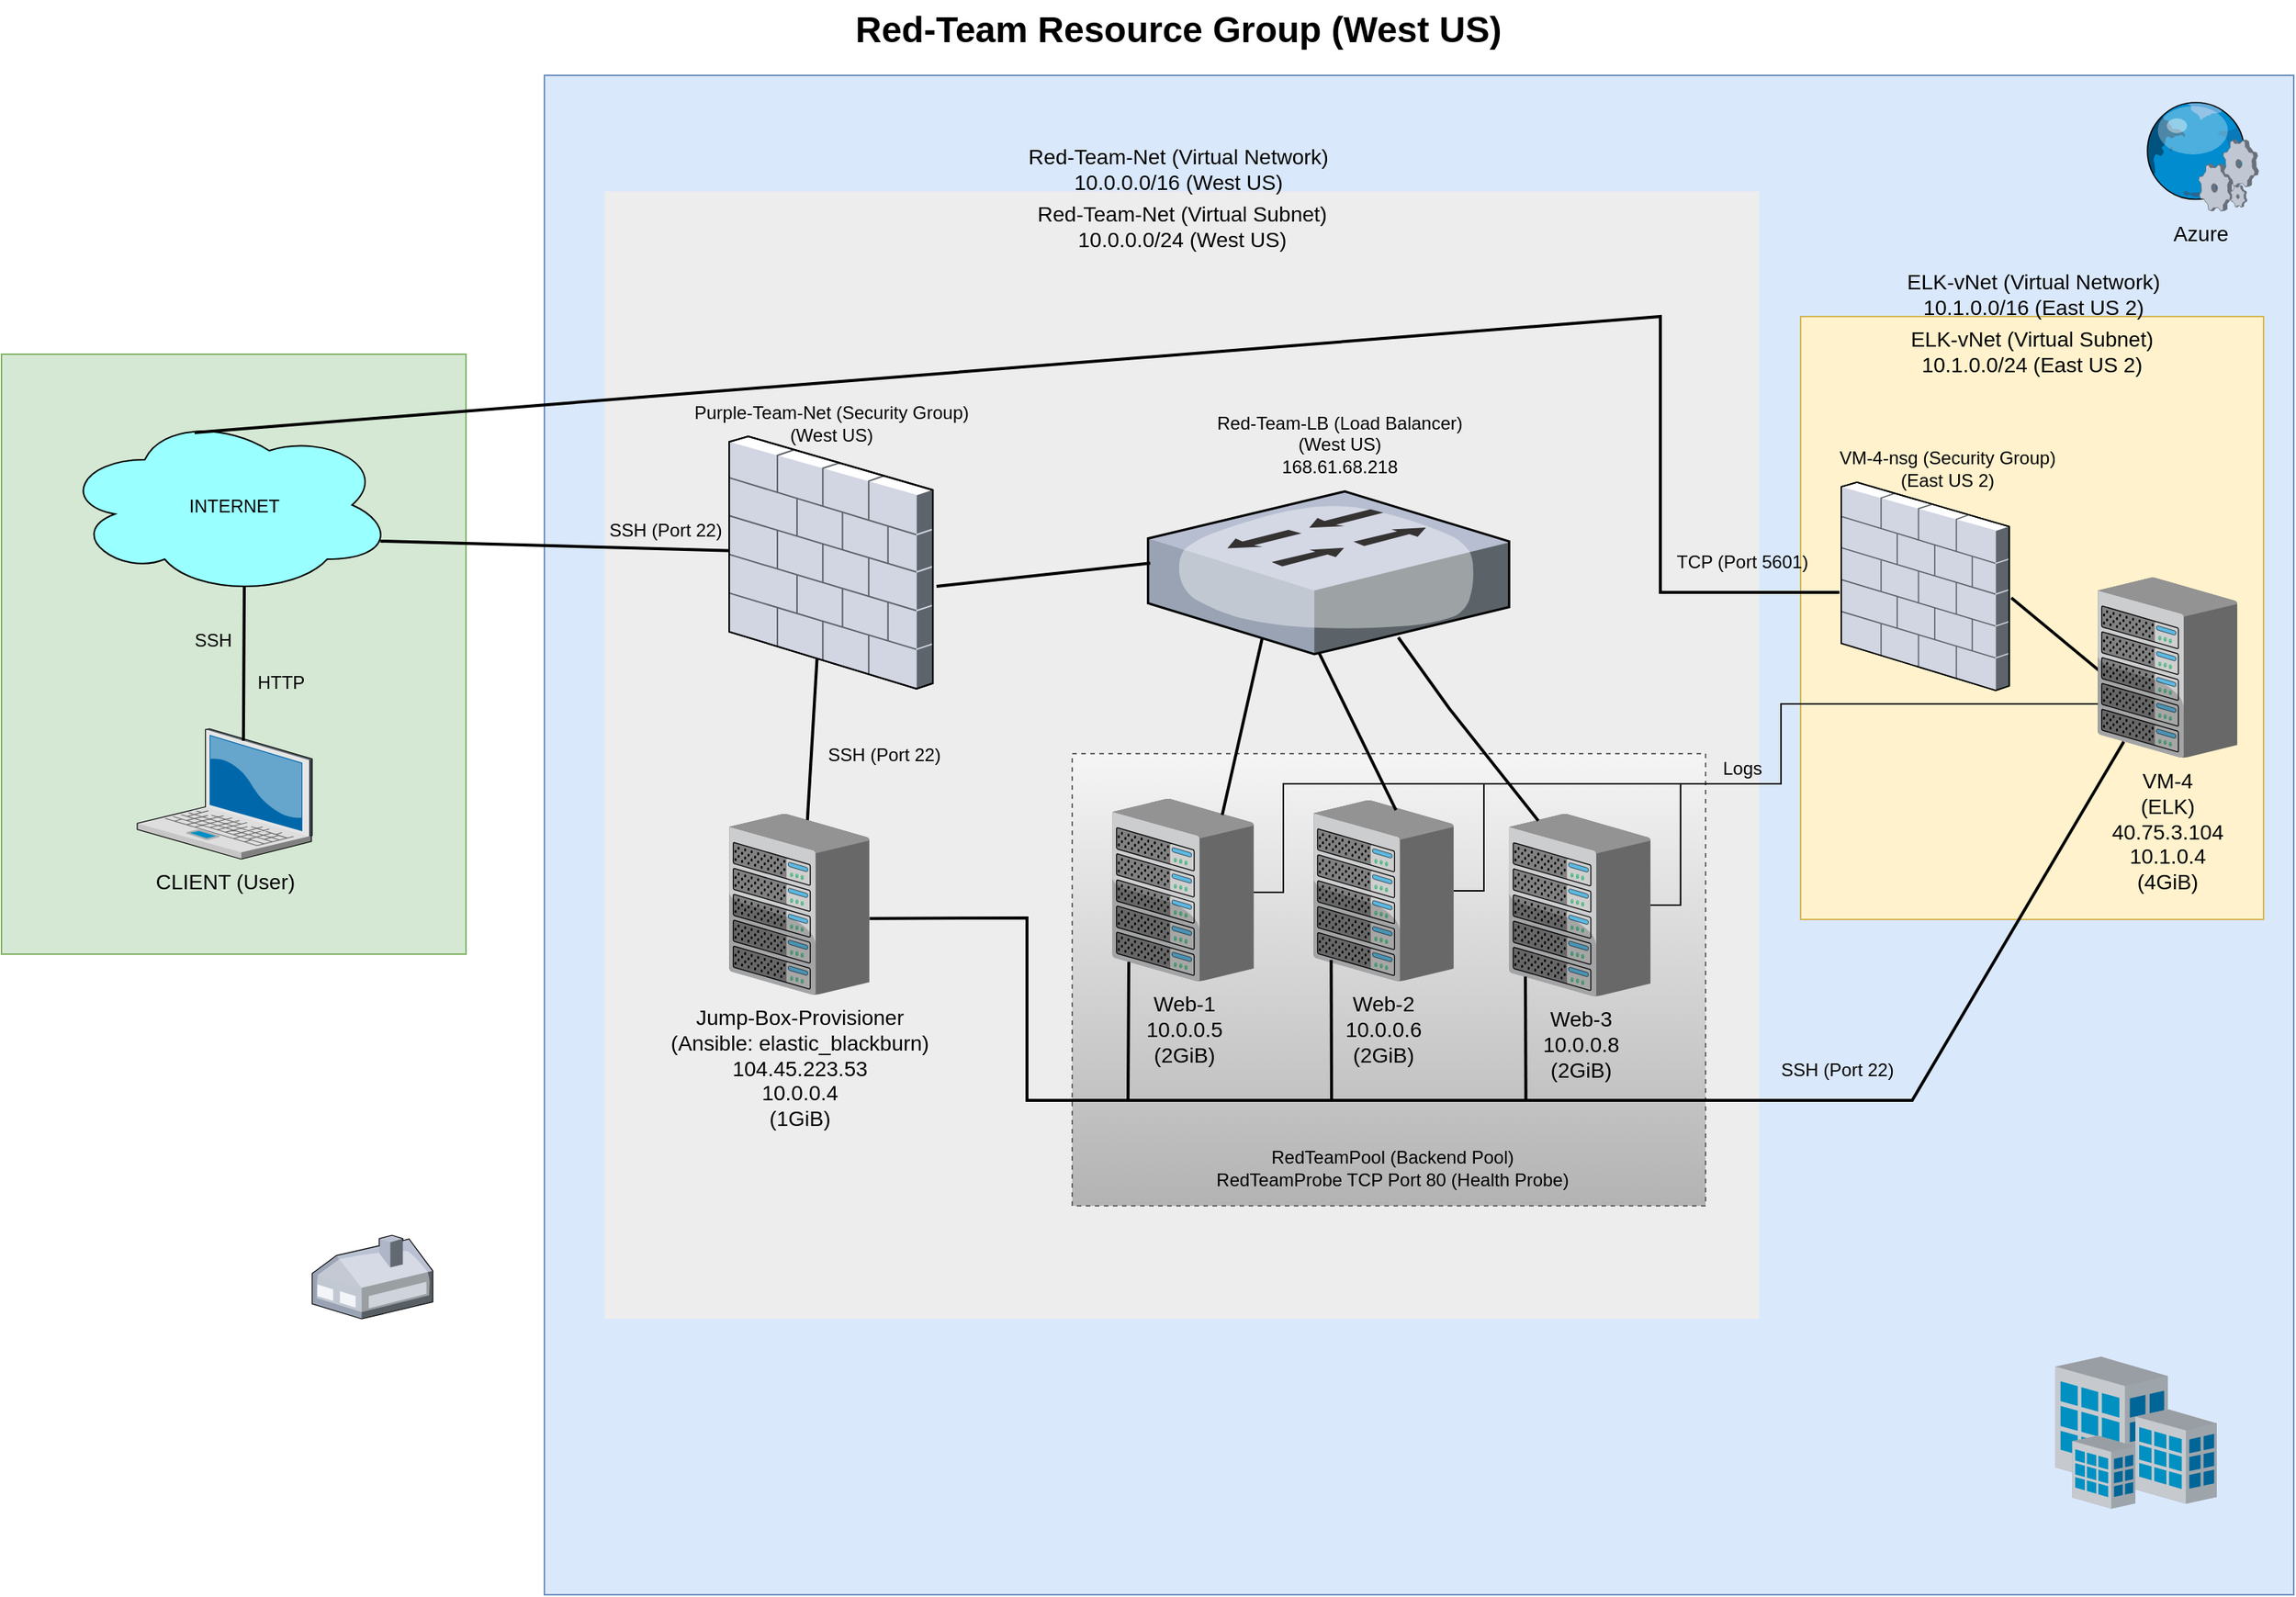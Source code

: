 <mxfile version="14.3.1" type="github">
  <diagram name="Page-1" id="e3a06f82-3646-2815-327d-82caf3d4e204">
    <mxGraphModel dx="1461" dy="819" grid="1" gridSize="10" guides="1" tooltips="1" connect="1" arrows="1" fold="1" page="1" pageScale="1.5" pageWidth="1100" pageHeight="850" background="none" math="0" shadow="0">
      <root>
        <mxCell id="0" style=";html=1;" />
        <mxCell id="1" style=";html=1;" parent="0" />
        <mxCell id="6a7d8f32e03d9370-60" value="&amp;nbsp;" style="whiteSpace=wrap;html=1;fillColor=#dae8fc;fontSize=14;strokeColor=#6c8ebf;verticalAlign=top;" parent="1" vertex="1">
          <mxGeometry x="440" y="130" width="1160" height="1008" as="geometry" />
        </mxCell>
        <mxCell id="6a7d8f32e03d9370-59" value="&lt;span&gt;&lt;font style=&quot;font-size: 14px&quot;&gt;Red-Team-Net (Virtual Subnet)&lt;br&gt;10.0.0.0/24 (West US)&lt;/font&gt;&lt;br&gt;&lt;/span&gt;" style="whiteSpace=wrap;html=1;fillColor=#EDEDED;fontSize=14;strokeColor=none;verticalAlign=top;" parent="1" vertex="1">
          <mxGeometry x="480" y="207" width="765.5" height="748" as="geometry" />
        </mxCell>
        <mxCell id="6a7d8f32e03d9370-57" value="&lt;br&gt;" style="whiteSpace=wrap;html=1;fillColor=#d5e8d4;fontSize=14;strokeColor=#82b366;verticalAlign=top;" parent="1" vertex="1">
          <mxGeometry x="80" y="315" width="308" height="398" as="geometry" />
        </mxCell>
        <mxCell id="6a7d8f32e03d9370-2" value="CLIENT (User)" style="verticalLabelPosition=bottom;aspect=fixed;html=1;verticalAlign=top;strokeColor=none;shape=mxgraph.citrix.laptop_2;fillColor=#66B2FF;gradientColor=#0066CC;fontSize=14;" parent="1" vertex="1">
          <mxGeometry x="170.0" y="563.5" width="116" height="86.5" as="geometry" />
        </mxCell>
        <mxCell id="6a7d8f32e03d9370-34" style="edgeStyle=none;rounded=0;html=1;startSize=10;endSize=10;jettySize=auto;orthogonalLoop=1;fontSize=14;endArrow=none;endFill=0;strokeWidth=2;entryX=0.015;entryY=0.453;entryDx=0;entryDy=0;entryPerimeter=0;exitX=0.96;exitY=0.7;exitDx=0;exitDy=0;exitPerimeter=0;" parent="1" source="3YF9bxovwuP6nqpEpqcG-1" target="6a7d8f32e03d9370-19" edge="1">
          <mxGeometry relative="1" as="geometry">
            <mxPoint x="417" y="441.553" as="sourcePoint" />
            <mxPoint x="600" y="438" as="targetPoint" />
          </mxGeometry>
        </mxCell>
        <mxCell id="6a7d8f32e03d9370-52" style="edgeStyle=none;rounded=0;html=1;startSize=10;endSize=10;jettySize=auto;orthogonalLoop=1;fontSize=14;endArrow=none;endFill=0;strokeWidth=2;entryX=0.432;entryY=0.873;entryDx=0;entryDy=0;entryPerimeter=0;exitX=0.548;exitY=0.164;exitDx=0;exitDy=0;exitPerimeter=0;" parent="1" source="3YF9bxovwuP6nqpEpqcG-20" target="6a7d8f32e03d9370-19" edge="1">
          <mxGeometry relative="1" as="geometry">
            <mxPoint x="973" y="599.545" as="sourcePoint" />
          </mxGeometry>
        </mxCell>
        <mxCell id="6a7d8f32e03d9370-46" style="edgeStyle=none;rounded=0;html=1;startSize=10;endSize=10;jettySize=auto;orthogonalLoop=1;fontSize=14;endArrow=none;endFill=0;strokeWidth=2;exitX=0.55;exitY=0.95;exitDx=0;exitDy=0;exitPerimeter=0;entryX=0.607;entryY=0.092;entryDx=0;entryDy=0;entryPerimeter=0;" parent="1" source="3YF9bxovwuP6nqpEpqcG-1" target="6a7d8f32e03d9370-2" edge="1">
          <mxGeometry relative="1" as="geometry">
            <Array as="points" />
          </mxGeometry>
        </mxCell>
        <mxCell id="6a7d8f32e03d9370-19" value="" style="verticalLabelPosition=bottom;aspect=fixed;html=1;verticalAlign=top;strokeColor=none;shape=mxgraph.citrix.firewall;fillColor=#66B2FF;gradientColor=#0066CC;fontSize=14;" parent="1" vertex="1">
          <mxGeometry x="562.54" y="369.5" width="135" height="167.4" as="geometry" />
        </mxCell>
        <mxCell id="6a7d8f32e03d9370-23" value="" style="verticalLabelPosition=bottom;aspect=fixed;html=1;verticalAlign=top;strokeColor=none;shape=mxgraph.citrix.home_office;fillColor=#66B2FF;gradientColor=#0066CC;fontSize=14;" parent="1" vertex="1">
          <mxGeometry x="286" y="899.5" width="80" height="55.5" as="geometry" />
        </mxCell>
        <mxCell id="6a7d8f32e03d9370-27" value="Client" style="verticalLabelPosition=top;aspect=fixed;html=1;verticalAlign=bottom;strokeColor=none;shape=mxgraph.citrix.thin_client;fillColor=#66B2FF;gradientColor=#0066CC;fontSize=14;labelPosition=center;align=center;" parent="1" vertex="1">
          <mxGeometry x="1437" y="498" width="71" height="71" as="geometry" />
        </mxCell>
        <mxCell id="6a7d8f32e03d9370-30" value="Azure&lt;br&gt;" style="verticalLabelPosition=bottom;aspect=fixed;html=1;verticalAlign=top;strokeColor=none;shape=mxgraph.citrix.web_service;fillColor=#66B2FF;gradientColor=#0066CC;fontSize=14;" parent="1" vertex="1">
          <mxGeometry x="1500" y="147" width="76.65" height="73" as="geometry" />
        </mxCell>
        <mxCell id="6a7d8f32e03d9370-31" value="" style="verticalLabelPosition=bottom;aspect=fixed;html=1;verticalAlign=top;strokeColor=none;shape=mxgraph.citrix.site;fillColor=#66B2FF;gradientColor=#0066CC;fontSize=14;" parent="1" vertex="1">
          <mxGeometry x="1442.01" y="980" width="107" height="101" as="geometry" />
        </mxCell>
        <mxCell id="6a7d8f32e03d9370-62" value="Red-Team Resource Group (West US)" style="text;strokeColor=none;fillColor=none;html=1;fontSize=24;fontStyle=1;verticalAlign=middle;align=center;" parent="1" vertex="1">
          <mxGeometry x="610" y="80" width="500" height="40" as="geometry" />
        </mxCell>
        <mxCell id="3YF9bxovwuP6nqpEpqcG-1" value="" style="ellipse;shape=cloud;whiteSpace=wrap;html=1;fillColor=#99FFFF;" vertex="1" parent="1">
          <mxGeometry x="120" y="355" width="220" height="120" as="geometry" />
        </mxCell>
        <mxCell id="3YF9bxovwuP6nqpEpqcG-8" value="SSH (Port 22)" style="text;html=1;resizable=0;autosize=1;align=center;verticalAlign=middle;points=[];fillColor=none;strokeColor=none;rounded=0;" vertex="1" parent="1">
          <mxGeometry x="620" y="571" width="90" height="20" as="geometry" />
        </mxCell>
        <mxCell id="3YF9bxovwuP6nqpEpqcG-9" value="SSH" style="text;html=1;resizable=0;autosize=1;align=center;verticalAlign=middle;points=[];fillColor=none;strokeColor=none;rounded=0;" vertex="1" parent="1">
          <mxGeometry x="200" y="495" width="40" height="20" as="geometry" />
        </mxCell>
        <mxCell id="3YF9bxovwuP6nqpEpqcG-10" value="HTTP" style="text;html=1;resizable=0;autosize=1;align=center;verticalAlign=middle;points=[];fillColor=none;strokeColor=none;rounded=0;" vertex="1" parent="1">
          <mxGeometry x="240" y="522.5" width="50" height="20" as="geometry" />
        </mxCell>
        <mxCell id="6a7d8f32e03d9370-61" value="ELK-vNet (Virtual Subnet)&lt;br&gt;10.1.0.0/24 (East US 2)" style="whiteSpace=wrap;html=1;fillColor=#fff2cc;fontSize=14;strokeColor=#d6b656;verticalAlign=top;" parent="1" vertex="1">
          <mxGeometry x="1273" y="290" width="307" height="400" as="geometry" />
        </mxCell>
        <mxCell id="6a7d8f32e03d9370-17" value="" style="verticalLabelPosition=bottom;aspect=fixed;html=1;verticalAlign=top;strokeColor=none;shape=mxgraph.citrix.firewall;fillColor=#66B2FF;gradientColor=#0066CC;fontSize=14;" parent="1" vertex="1">
          <mxGeometry x="1300" y="400" width="111.29" height="138" as="geometry" />
        </mxCell>
        <mxCell id="6a7d8f32e03d9370-54" style="edgeStyle=none;rounded=0;html=1;startSize=10;endSize=10;jettySize=auto;orthogonalLoop=1;fontSize=14;endArrow=none;endFill=0;strokeWidth=2;exitX=1.013;exitY=0.555;exitDx=0;exitDy=0;exitPerimeter=0;entryX=0.015;entryY=0.519;entryDx=0;entryDy=0;entryPerimeter=0;" parent="1" source="6a7d8f32e03d9370-17" target="6a7d8f32e03d9370-16" edge="1">
          <mxGeometry relative="1" as="geometry">
            <mxPoint x="1409" y="473.474" as="targetPoint" />
            <Array as="points" />
          </mxGeometry>
        </mxCell>
        <mxCell id="3YF9bxovwuP6nqpEpqcG-20" value="Jump-Box-Provisioner&lt;br&gt;(Ansible: elastic_blackburn)&lt;br&gt;104.45.223.53&lt;br&gt;10.0.0.4&lt;br&gt;(1GiB)" style="verticalLabelPosition=bottom;aspect=fixed;html=1;verticalAlign=top;strokeColor=none;shape=mxgraph.citrix.chassis;fillColor=#66B2FF;gradientColor=#0066CC;fontSize=14;" vertex="1" parent="1">
          <mxGeometry x="562.54" y="620" width="92.95" height="120" as="geometry" />
        </mxCell>
        <mxCell id="3YF9bxovwuP6nqpEpqcG-36" value="Purple-Team-Net (Security Group) &lt;br&gt;(West US)" style="text;html=1;resizable=0;autosize=1;align=center;verticalAlign=middle;points=[];fillColor=none;strokeColor=none;rounded=0;" vertex="1" parent="1">
          <mxGeometry x="530" y="346" width="200" height="30" as="geometry" />
        </mxCell>
        <mxCell id="3YF9bxovwuP6nqpEpqcG-37" value="&lt;font style=&quot;font-size: 14px&quot;&gt;Red-Team-Net (Virtual Network)&lt;br&gt;10.0.0.0/16 (West US)&lt;/font&gt;" style="text;html=1;resizable=0;autosize=1;align=center;verticalAlign=middle;points=[];fillColor=none;strokeColor=none;rounded=0;" vertex="1" parent="1">
          <mxGeometry x="755" y="177" width="210" height="30" as="geometry" />
        </mxCell>
        <mxCell id="3YF9bxovwuP6nqpEpqcG-38" value="&lt;font style=&quot;font-size: 14px&quot;&gt;ELK-vNet (Virtual Network)&lt;br&gt;10.1.0.0/16 (East US 2)&lt;/font&gt;" style="text;html=1;resizable=0;autosize=1;align=center;verticalAlign=middle;points=[];fillColor=none;strokeColor=none;rounded=0;" vertex="1" parent="1">
          <mxGeometry x="1336.5" y="260" width="180" height="30" as="geometry" />
        </mxCell>
        <mxCell id="6a7d8f32e03d9370-26" value="" style="verticalLabelPosition=bottom;aspect=fixed;html=1;verticalAlign=top;strokeColor=#82b366;shape=mxgraph.citrix.switch;fillColor=#d5e8d4;fontSize=14;" parent="1" vertex="1">
          <mxGeometry x="840.29" y="406" width="239.43" height="108" as="geometry" />
        </mxCell>
        <mxCell id="6a7d8f32e03d9370-53" style="edgeStyle=none;rounded=0;html=1;startSize=10;endSize=10;jettySize=auto;orthogonalLoop=1;fontSize=14;endArrow=none;endFill=0;strokeWidth=2;entryX=0.006;entryY=0.441;entryDx=0;entryDy=0;entryPerimeter=0;" parent="1" target="6a7d8f32e03d9370-26" edge="1">
          <mxGeometry relative="1" as="geometry">
            <mxPoint x="700" y="469" as="sourcePoint" />
          </mxGeometry>
        </mxCell>
        <mxCell id="3YF9bxovwuP6nqpEpqcG-6" value="Red-Team-LB (Load Balancer)&lt;br&gt;(West US)&lt;br&gt;168.61.68.218" style="text;html=1;resizable=0;autosize=1;align=center;verticalAlign=middle;points=[];fillColor=none;strokeColor=none;rounded=0;" vertex="1" parent="1">
          <mxGeometry x="876.72" y="350" width="180" height="50" as="geometry" />
        </mxCell>
        <mxCell id="3YF9bxovwuP6nqpEpqcG-44" value="" style="rounded=0;whiteSpace=wrap;html=1;dashed=1;fillColor=#f5f5f5;strokeColor=#666666;gradientColor=#b3b3b3;" vertex="1" parent="1">
          <mxGeometry x="790" y="580" width="420" height="300" as="geometry" />
        </mxCell>
        <mxCell id="3YF9bxovwuP6nqpEpqcG-23" value="Web-1&lt;br&gt;10.0.0.5&lt;br&gt;(2GiB)" style="verticalLabelPosition=bottom;aspect=fixed;html=1;verticalAlign=top;strokeColor=none;shape=mxgraph.citrix.chassis;fillColor=#66B2FF;gradientColor=#0066CC;fontSize=14;" vertex="1" parent="1">
          <mxGeometry x="816.66" y="610" width="93.73" height="121" as="geometry" />
        </mxCell>
        <mxCell id="3YF9bxovwuP6nqpEpqcG-67" style="edgeStyle=orthogonalEdgeStyle;rounded=0;orthogonalLoop=1;jettySize=auto;html=1;startArrow=none;startFill=0;startSize=6;endArrow=none;endFill=0;endSize=6;strokeColor=#000000;" edge="1" parent="1" source="3YF9bxovwuP6nqpEpqcG-22">
          <mxGeometry relative="1" as="geometry">
            <mxPoint x="1063" y="600" as="targetPoint" />
            <Array as="points">
              <mxPoint x="1063" y="671" />
              <mxPoint x="1063" y="600" />
              <mxPoint x="1050" y="600" />
            </Array>
          </mxGeometry>
        </mxCell>
        <mxCell id="3YF9bxovwuP6nqpEpqcG-22" value="Web-2&lt;br&gt;10.0.0.6&lt;br&gt;(2GiB)" style="verticalLabelPosition=bottom;aspect=fixed;html=1;verticalAlign=top;strokeColor=none;shape=mxgraph.citrix.chassis;fillColor=#66B2FF;gradientColor=#0066CC;fontSize=14;" vertex="1" parent="1">
          <mxGeometry x="950" y="611" width="92.95" height="120" as="geometry" />
        </mxCell>
        <mxCell id="3YF9bxovwuP6nqpEpqcG-66" style="edgeStyle=orthogonalEdgeStyle;rounded=0;orthogonalLoop=1;jettySize=auto;html=1;startArrow=none;startFill=0;startSize=6;endArrow=none;endFill=0;endSize=6;strokeColor=#000000;entryX=0.071;entryY=0.879;entryDx=0;entryDy=0;entryPerimeter=0;" edge="1" parent="1" source="3YF9bxovwuP6nqpEpqcG-23" target="6a7d8f32e03d9370-16">
          <mxGeometry relative="1" as="geometry">
            <mxPoint x="1200" y="600" as="targetPoint" />
            <Array as="points">
              <mxPoint x="930" y="672" />
              <mxPoint x="930" y="600" />
              <mxPoint x="1260" y="600" />
              <mxPoint x="1260" y="547" />
              <mxPoint x="1477" y="547" />
            </Array>
          </mxGeometry>
        </mxCell>
        <mxCell id="3YF9bxovwuP6nqpEpqcG-68" style="edgeStyle=orthogonalEdgeStyle;rounded=0;orthogonalLoop=1;jettySize=auto;html=1;startArrow=none;startFill=0;startSize=6;endArrow=none;endFill=0;endSize=6;strokeColor=#000000;" edge="1" parent="1" source="3YF9bxovwuP6nqpEpqcG-21">
          <mxGeometry relative="1" as="geometry">
            <mxPoint x="1180" y="600" as="targetPoint" />
          </mxGeometry>
        </mxCell>
        <mxCell id="3YF9bxovwuP6nqpEpqcG-21" value="Web-3&lt;br&gt;10.0.0.8&lt;br&gt;(2GiB)" style="verticalLabelPosition=bottom;aspect=fixed;html=1;verticalAlign=top;strokeColor=none;shape=mxgraph.citrix.chassis;fillColor=#66B2FF;gradientColor=#0066CC;fontSize=14;" vertex="1" parent="1">
          <mxGeometry x="1079.72" y="620" width="93.73" height="121" as="geometry" />
        </mxCell>
        <mxCell id="3YF9bxovwuP6nqpEpqcG-19" value="RedTeamPool (Backend Pool)&lt;br&gt;RedTeamProbe TCP Port 80 (Health Probe)" style="text;html=1;resizable=0;autosize=1;align=center;verticalAlign=middle;points=[];fillColor=none;strokeColor=none;rounded=0;" vertex="1" parent="1">
          <mxGeometry x="876.72" y="840" width="250" height="30" as="geometry" />
        </mxCell>
        <mxCell id="6a7d8f32e03d9370-51" style="edgeStyle=none;rounded=0;html=1;startSize=10;endSize=10;jettySize=auto;orthogonalLoop=1;fontSize=14;endArrow=none;endFill=0;strokeWidth=2;exitX=0.588;exitY=0.054;exitDx=0;exitDy=0;exitPerimeter=0;entryX=0.474;entryY=0.994;entryDx=0;entryDy=0;entryPerimeter=0;" parent="1" source="3YF9bxovwuP6nqpEpqcG-22" target="6a7d8f32e03d9370-26" edge="1">
          <mxGeometry relative="1" as="geometry">
            <mxPoint x="1000.5" y="587" as="sourcePoint" />
            <mxPoint x="1000.5" y="369.5" as="targetPoint" />
          </mxGeometry>
        </mxCell>
        <mxCell id="6a7d8f32e03d9370-55" style="edgeStyle=none;rounded=0;html=1;startSize=10;endSize=10;jettySize=auto;orthogonalLoop=1;fontSize=14;endArrow=none;endFill=0;strokeWidth=2;exitX=0.316;exitY=0.903;exitDx=0;exitDy=0;exitPerimeter=0;entryX=0.777;entryY=0.088;entryDx=0;entryDy=0;entryPerimeter=0;" parent="1" source="6a7d8f32e03d9370-26" target="3YF9bxovwuP6nqpEpqcG-23" edge="1">
          <mxGeometry relative="1" as="geometry">
            <Array as="points" />
          </mxGeometry>
        </mxCell>
        <mxCell id="6a7d8f32e03d9370-44" style="edgeStyle=none;rounded=0;html=1;startSize=10;endSize=10;jettySize=auto;orthogonalLoop=1;fontSize=14;endArrow=none;endFill=0;strokeWidth=2;exitX=0.693;exitY=0.897;exitDx=0;exitDy=0;exitPerimeter=0;entryX=0.206;entryY=0.037;entryDx=0;entryDy=0;entryPerimeter=0;" parent="1" source="6a7d8f32e03d9370-26" target="3YF9bxovwuP6nqpEpqcG-21" edge="1">
          <mxGeometry relative="1" as="geometry">
            <mxPoint x="1042.948" y="510.0" as="sourcePoint" />
            <mxPoint x="1100.963" y="631.2" as="targetPoint" />
            <Array as="points">
              <mxPoint x="1040" y="550" />
            </Array>
          </mxGeometry>
        </mxCell>
        <mxCell id="6a7d8f32e03d9370-16" value="VM-4&lt;br&gt;(ELK)&lt;br&gt;40.75.3.104&lt;br&gt;10.1.0.4&lt;br&gt;(4GiB)" style="verticalLabelPosition=bottom;aspect=fixed;html=1;verticalAlign=top;strokeColor=none;shape=mxgraph.citrix.chassis;fillColor=#66B2FF;gradientColor=#0066CC;fontSize=14;" parent="1" vertex="1">
          <mxGeometry x="1470" y="463.2" width="92.57" height="119.5" as="geometry" />
        </mxCell>
        <mxCell id="3YF9bxovwuP6nqpEpqcG-48" value="VM-4-nsg (Security Group)&lt;br&gt;(East US 2)" style="text;html=1;resizable=0;autosize=1;align=center;verticalAlign=middle;points=[];fillColor=none;strokeColor=none;rounded=0;dashed=1;" vertex="1" parent="1">
          <mxGeometry x="1290" y="376" width="160" height="30" as="geometry" />
        </mxCell>
        <mxCell id="6a7d8f32e03d9370-56" style="edgeStyle=none;rounded=0;html=1;startSize=10;endSize=10;jettySize=auto;orthogonalLoop=1;fontSize=14;endArrow=none;endFill=0;strokeWidth=2;exitX=1.002;exitY=0.578;exitDx=0;exitDy=0;exitPerimeter=0;entryX=0.187;entryY=0.911;entryDx=0;entryDy=0;entryPerimeter=0;" parent="1" source="3YF9bxovwuP6nqpEpqcG-20" target="6a7d8f32e03d9370-16" edge="1">
          <mxGeometry relative="1" as="geometry">
            <mxPoint x="720" y="670" as="sourcePoint" />
            <mxPoint x="1409" y="844.499" as="targetPoint" />
            <Array as="points">
              <mxPoint x="760" y="689" />
              <mxPoint x="760" y="810" />
              <mxPoint x="1050" y="810" />
              <mxPoint x="1347" y="810" />
            </Array>
          </mxGeometry>
        </mxCell>
        <mxCell id="6a7d8f32e03d9370-50" style="edgeStyle=none;rounded=0;html=1;jettySize=auto;orthogonalLoop=1;fontSize=14;endArrow=none;endFill=0;strokeWidth=2;exitX=0.116;exitY=0.894;exitDx=0;exitDy=0;exitPerimeter=0;startArrow=none;startFill=0;" parent="1" source="3YF9bxovwuP6nqpEpqcG-23" edge="1">
          <mxGeometry relative="1" as="geometry">
            <mxPoint x="819" y="704" as="sourcePoint" />
            <mxPoint x="827" y="810" as="targetPoint" />
          </mxGeometry>
        </mxCell>
        <mxCell id="3YF9bxovwuP6nqpEpqcG-50" style="edgeStyle=none;rounded=0;html=1;startSize=10;endSize=10;jettySize=auto;orthogonalLoop=1;fontSize=14;endArrow=none;endFill=0;strokeWidth=2;entryX=0.126;entryY=0.882;entryDx=0;entryDy=0;entryPerimeter=0;" edge="1" parent="1" target="3YF9bxovwuP6nqpEpqcG-22">
          <mxGeometry relative="1" as="geometry">
            <mxPoint x="962" y="810" as="sourcePoint" />
            <mxPoint x="829" y="790" as="targetPoint" />
          </mxGeometry>
        </mxCell>
        <mxCell id="3YF9bxovwuP6nqpEpqcG-51" style="edgeStyle=none;rounded=0;html=1;startSize=10;endSize=10;jettySize=auto;orthogonalLoop=1;fontSize=14;endArrow=none;endFill=0;strokeWidth=2;entryX=0.115;entryY=0.892;entryDx=0;entryDy=0;entryPerimeter=0;" edge="1" parent="1" target="3YF9bxovwuP6nqpEpqcG-21">
          <mxGeometry relative="1" as="geometry">
            <mxPoint x="1090.83" y="810.9" as="sourcePoint" />
            <mxPoint x="1090.0" y="729.1" as="targetPoint" />
          </mxGeometry>
        </mxCell>
        <mxCell id="3YF9bxovwuP6nqpEpqcG-58" value="SSH (Port 22)" style="text;html=1;resizable=0;autosize=1;align=center;verticalAlign=middle;points=[];fillColor=none;strokeColor=none;rounded=0;" vertex="1" parent="1">
          <mxGeometry x="1252" y="780" width="90" height="20" as="geometry" />
        </mxCell>
        <mxCell id="3YF9bxovwuP6nqpEpqcG-59" style="edgeStyle=none;rounded=0;html=1;startSize=10;endSize=10;jettySize=auto;orthogonalLoop=1;fontSize=14;endArrow=none;endFill=0;strokeWidth=2;exitX=0.4;exitY=0.1;exitDx=0;exitDy=0;exitPerimeter=0;entryX=-0.011;entryY=0.529;entryDx=0;entryDy=0;entryPerimeter=0;" edge="1" parent="1" source="3YF9bxovwuP6nqpEpqcG-1" target="6a7d8f32e03d9370-17">
          <mxGeometry relative="1" as="geometry">
            <mxPoint x="723.605" y="677.8" as="sourcePoint" />
            <mxPoint x="1494.775" y="543.422" as="targetPoint" />
            <Array as="points">
              <mxPoint x="1180" y="290" />
              <mxPoint x="1180" y="473" />
            </Array>
          </mxGeometry>
        </mxCell>
        <mxCell id="3YF9bxovwuP6nqpEpqcG-60" value="TCP (Port 5601)" style="text;html=1;resizable=0;autosize=1;align=center;verticalAlign=middle;points=[];fillColor=none;strokeColor=none;rounded=0;" vertex="1" parent="1">
          <mxGeometry x="1184" y="443.2" width="100" height="20" as="geometry" />
        </mxCell>
        <mxCell id="3YF9bxovwuP6nqpEpqcG-62" value="SSH (Port 22)" style="text;html=1;resizable=0;autosize=1;align=center;verticalAlign=middle;points=[];fillColor=none;strokeColor=none;rounded=0;" vertex="1" parent="1">
          <mxGeometry x="474.5" y="422" width="90" height="20" as="geometry" />
        </mxCell>
        <mxCell id="3YF9bxovwuP6nqpEpqcG-64" value="INTERNET" style="text;html=1;resizable=0;autosize=1;align=center;verticalAlign=middle;points=[];fillColor=none;strokeColor=none;rounded=0;dashed=1;" vertex="1" parent="1">
          <mxGeometry x="194" y="406" width="80" height="20" as="geometry" />
        </mxCell>
        <mxCell id="3YF9bxovwuP6nqpEpqcG-65" value="Logs" style="text;html=1;resizable=0;autosize=1;align=center;verticalAlign=middle;points=[];fillColor=none;strokeColor=none;rounded=0;dashed=1;" vertex="1" parent="1">
          <mxGeometry x="1214" y="580" width="40" height="20" as="geometry" />
        </mxCell>
      </root>
    </mxGraphModel>
  </diagram>
</mxfile>
